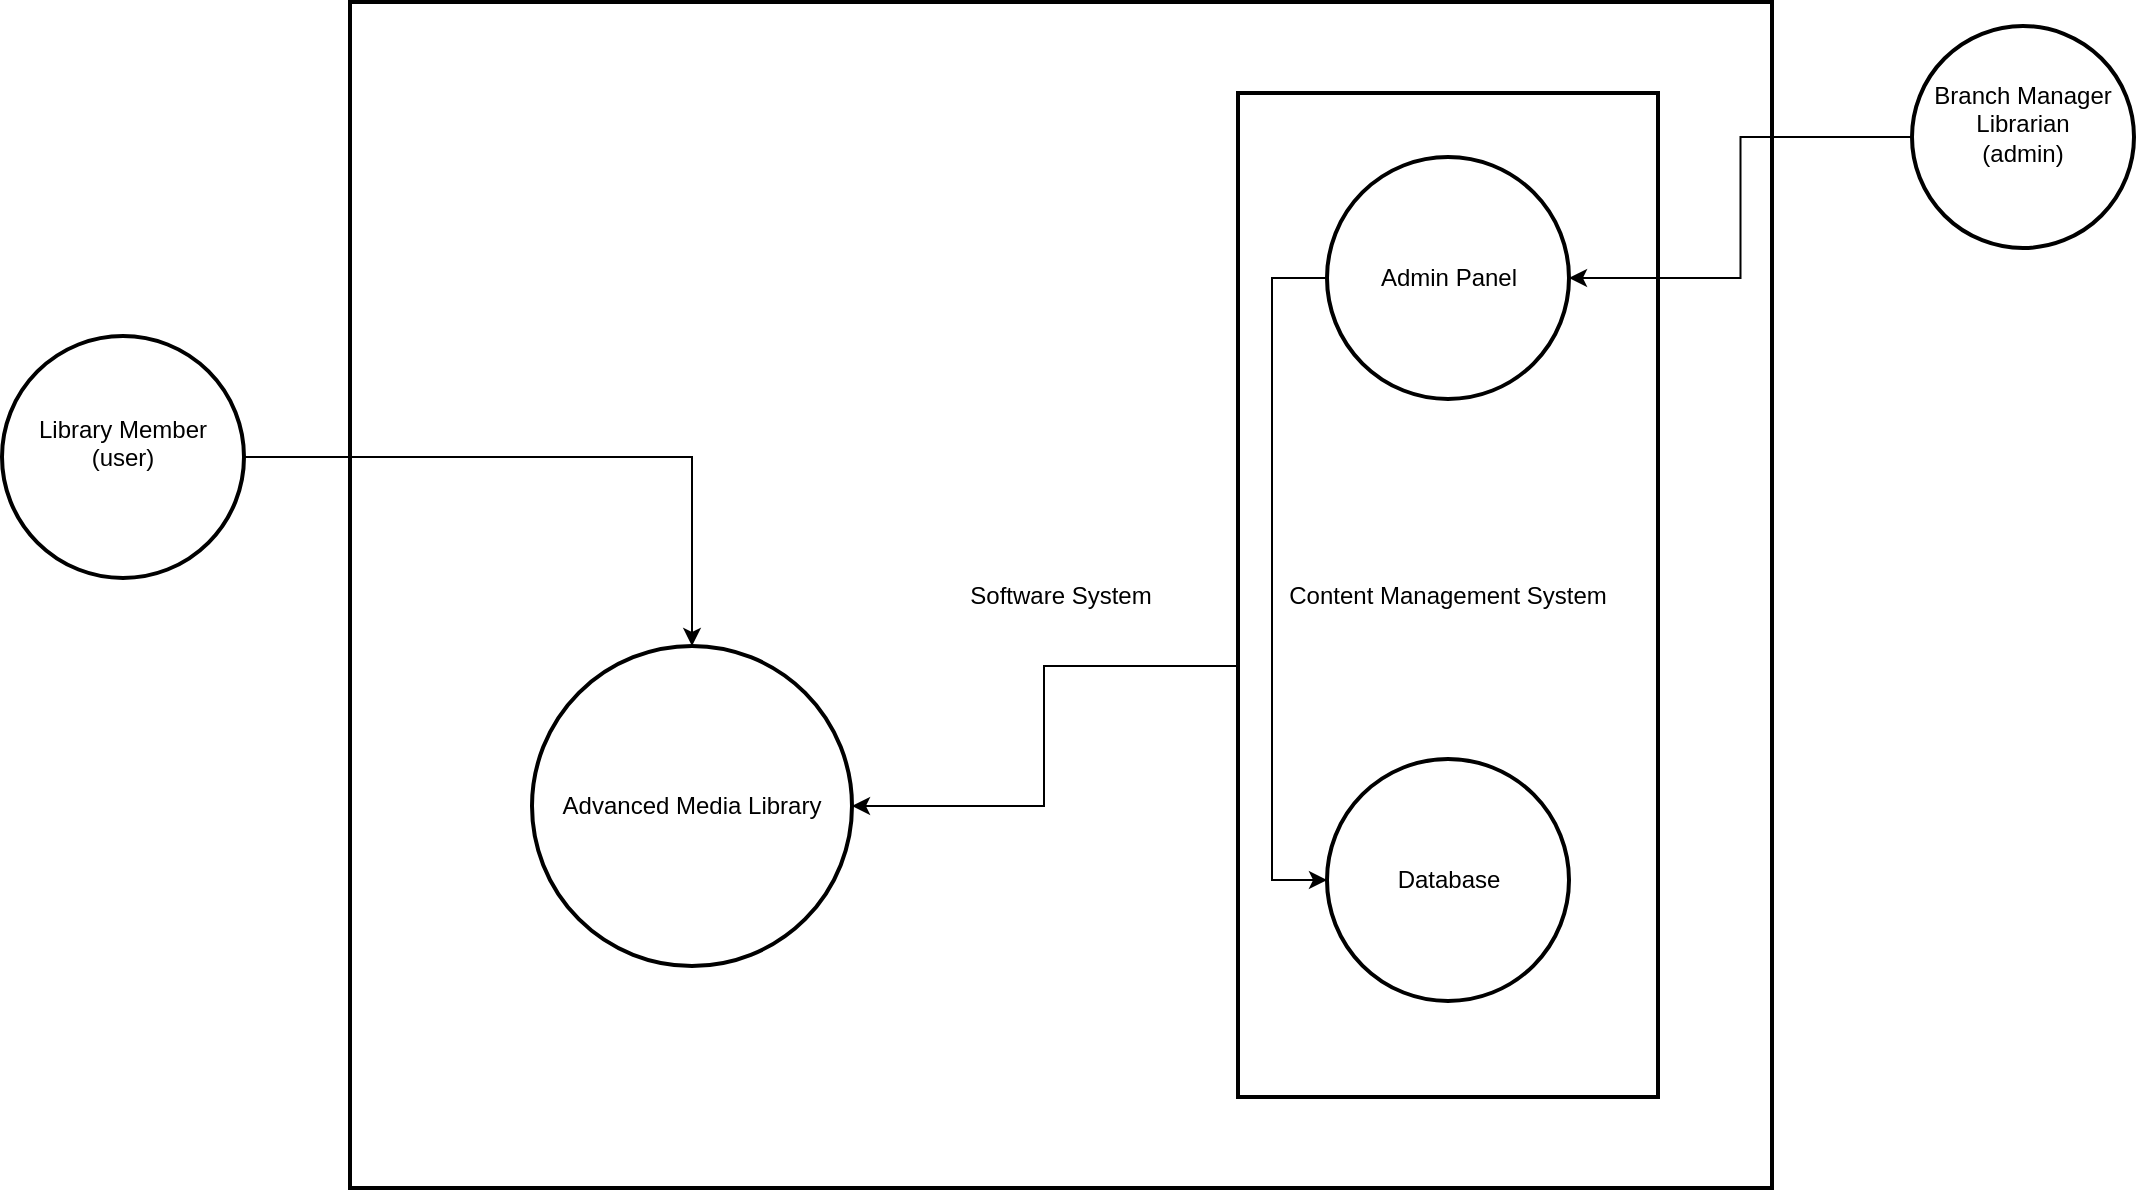 <mxfile version="24.7.17">
  <diagram name="Page-1" id="M7oVI5bVOm-QONpbAciu">
    <mxGraphModel dx="1122" dy="931" grid="1" gridSize="10" guides="1" tooltips="1" connect="1" arrows="1" fold="1" page="1" pageScale="1" pageWidth="850" pageHeight="1100" math="0" shadow="0">
      <root>
        <mxCell id="0" />
        <mxCell id="1" parent="0" />
        <mxCell id="3" value="Software System" style="whiteSpace=wrap;strokeWidth=2;" parent="1" vertex="1">
          <mxGeometry x="229" y="8" width="711" height="593" as="geometry" />
        </mxCell>
        <mxCell id="pBRWVgkh3eqtRrwx5RjY-24" style="edgeStyle=orthogonalEdgeStyle;rounded=0;orthogonalLoop=1;jettySize=auto;html=1;" edge="1" parent="1" source="4" target="7">
          <mxGeometry relative="1" as="geometry">
            <Array as="points">
              <mxPoint x="576" y="340" />
              <mxPoint x="576" y="410" />
            </Array>
          </mxGeometry>
        </mxCell>
        <mxCell id="4" value="Content Management System" style="whiteSpace=wrap;strokeWidth=2;" parent="1" vertex="1">
          <mxGeometry x="673" y="53.5" width="210" height="502" as="geometry" />
        </mxCell>
        <mxCell id="7" value="Advanced Media Library" style="ellipse;aspect=fixed;strokeWidth=2;whiteSpace=wrap;" parent="1" vertex="1">
          <mxGeometry x="320" y="330" width="160" height="160" as="geometry" />
        </mxCell>
        <mxCell id="pBRWVgkh3eqtRrwx5RjY-23" style="edgeStyle=orthogonalEdgeStyle;rounded=0;orthogonalLoop=1;jettySize=auto;html=1;" edge="1" parent="1" source="8" target="9">
          <mxGeometry relative="1" as="geometry">
            <Array as="points">
              <mxPoint x="690" y="146" />
              <mxPoint x="690" y="447" />
            </Array>
          </mxGeometry>
        </mxCell>
        <mxCell id="8" value="Admin Panel" style="ellipse;aspect=fixed;strokeWidth=2;whiteSpace=wrap;" parent="1" vertex="1">
          <mxGeometry x="717.5" y="85.5" width="121" height="121" as="geometry" />
        </mxCell>
        <mxCell id="9" value="Database" style="ellipse;aspect=fixed;strokeWidth=2;whiteSpace=wrap;" parent="1" vertex="1">
          <mxGeometry x="717.5" y="386.5" width="121" height="121" as="geometry" />
        </mxCell>
        <mxCell id="pBRWVgkh3eqtRrwx5RjY-22" style="edgeStyle=orthogonalEdgeStyle;rounded=0;orthogonalLoop=1;jettySize=auto;html=1;" edge="1" parent="1" source="11" target="7">
          <mxGeometry relative="1" as="geometry" />
        </mxCell>
        <mxCell id="11" value="Library Member&#xa;(user)&#xa;" style="ellipse;aspect=fixed;strokeWidth=2;whiteSpace=wrap;" parent="1" vertex="1">
          <mxGeometry x="55" y="175" width="121" height="121" as="geometry" />
        </mxCell>
        <mxCell id="pBRWVgkh3eqtRrwx5RjY-19" value="" style="edgeStyle=orthogonalEdgeStyle;rounded=0;orthogonalLoop=1;jettySize=auto;html=1;entryX=1;entryY=0.5;entryDx=0;entryDy=0;" edge="1" parent="1" source="12" target="8">
          <mxGeometry relative="1" as="geometry" />
        </mxCell>
        <mxCell id="12" value="Branch Manager&#xa;Librarian&#xa;(admin)&#xa;" style="ellipse;aspect=fixed;strokeWidth=2;whiteSpace=wrap;" parent="1" vertex="1">
          <mxGeometry x="1010" y="20" width="111" height="111" as="geometry" />
        </mxCell>
      </root>
    </mxGraphModel>
  </diagram>
</mxfile>

